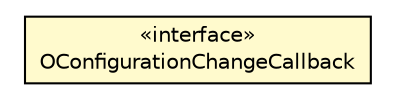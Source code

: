 #!/usr/local/bin/dot
#
# Class diagram 
# Generated by UMLGraph version R5_6-24-gf6e263 (http://www.umlgraph.org/)
#

digraph G {
	edge [fontname="Helvetica",fontsize=10,labelfontname="Helvetica",labelfontsize=10];
	node [fontname="Helvetica",fontsize=10,shape=plaintext];
	nodesep=0.25;
	ranksep=0.5;
	// com.orientechnologies.orient.core.config.OConfigurationChangeCallback
	c1206315 [label=<<table title="com.orientechnologies.orient.core.config.OConfigurationChangeCallback" border="0" cellborder="1" cellspacing="0" cellpadding="2" port="p" bgcolor="lemonChiffon" href="./OConfigurationChangeCallback.html">
		<tr><td><table border="0" cellspacing="0" cellpadding="1">
<tr><td align="center" balign="center"> &#171;interface&#187; </td></tr>
<tr><td align="center" balign="center"> OConfigurationChangeCallback </td></tr>
		</table></td></tr>
		</table>>, URL="./OConfigurationChangeCallback.html", fontname="Helvetica", fontcolor="black", fontsize=10.0];
}


